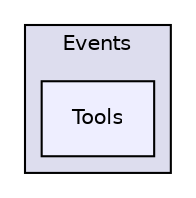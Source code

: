 digraph "Tools" {
  compound=true
  node [ fontsize="10", fontname="Helvetica"];
  edge [ labelfontsize="10", labelfontname="Helvetica"];
  subgraph clusterdir_f475b029dedc4c82b538a3827ce3c9d6 {
    graph [ bgcolor="#ddddee", pencolor="black", label="Events" fontname="Helvetica", fontsize="10", URL="dir_f475b029dedc4c82b538a3827ce3c9d6.html"]
  dir_462ba668ecde799560eb63ce1a68d8a5 [shape=box, label="Tools", style="filled", fillcolor="#eeeeff", pencolor="black", URL="dir_462ba668ecde799560eb63ce1a68d8a5.html"];
  }
}
